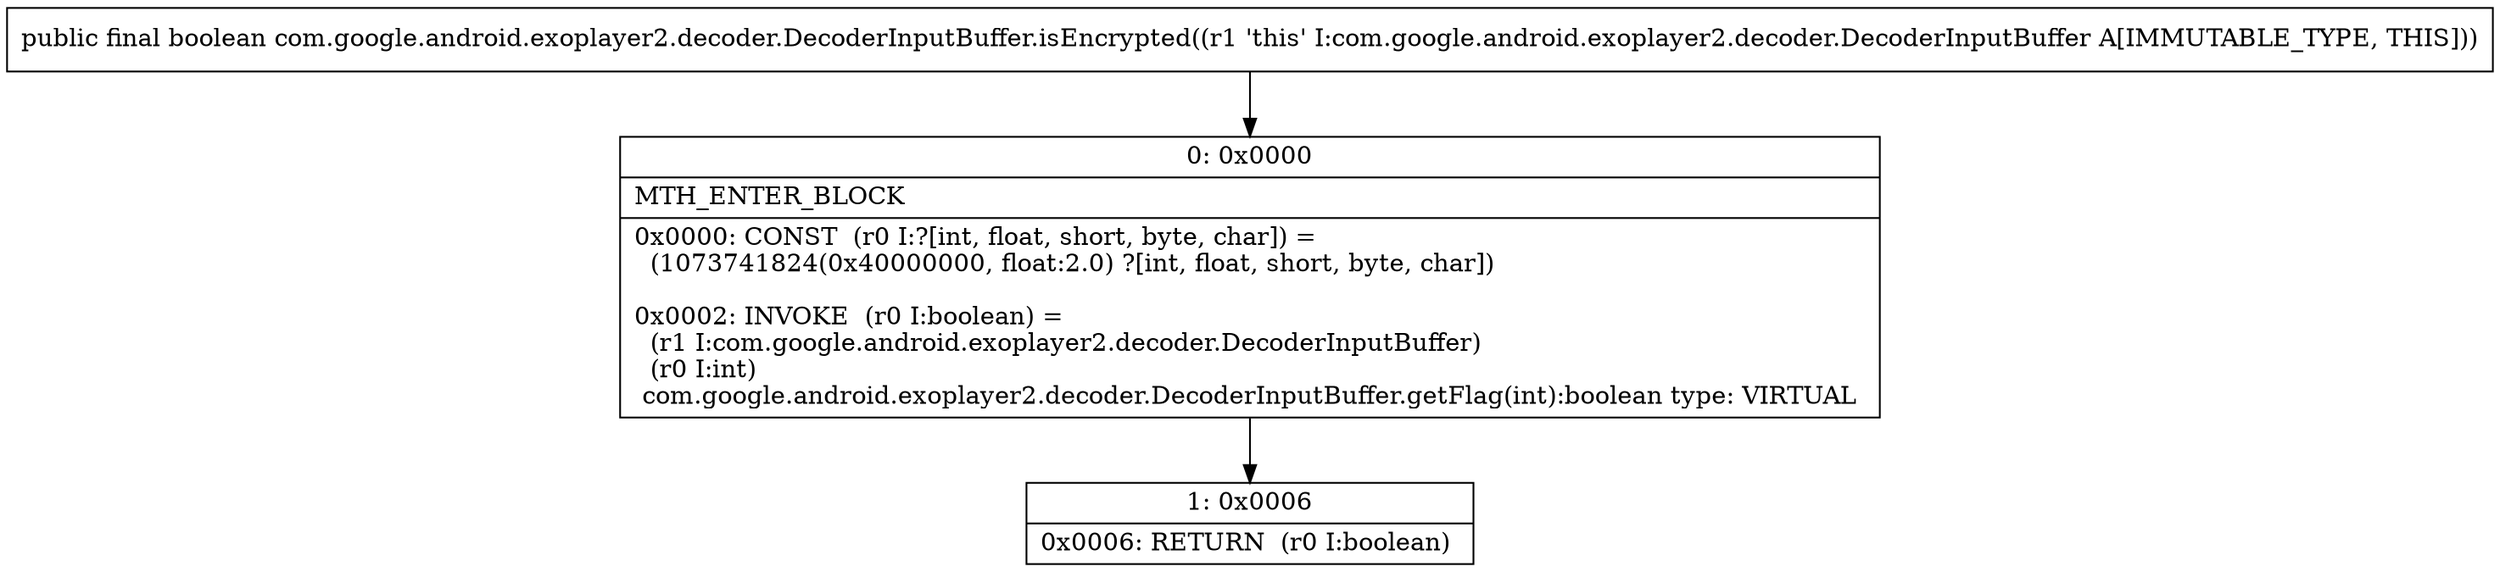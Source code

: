 digraph "CFG forcom.google.android.exoplayer2.decoder.DecoderInputBuffer.isEncrypted()Z" {
Node_0 [shape=record,label="{0\:\ 0x0000|MTH_ENTER_BLOCK\l|0x0000: CONST  (r0 I:?[int, float, short, byte, char]) = \l  (1073741824(0x40000000, float:2.0) ?[int, float, short, byte, char])\l \l0x0002: INVOKE  (r0 I:boolean) = \l  (r1 I:com.google.android.exoplayer2.decoder.DecoderInputBuffer)\l  (r0 I:int)\l com.google.android.exoplayer2.decoder.DecoderInputBuffer.getFlag(int):boolean type: VIRTUAL \l}"];
Node_1 [shape=record,label="{1\:\ 0x0006|0x0006: RETURN  (r0 I:boolean) \l}"];
MethodNode[shape=record,label="{public final boolean com.google.android.exoplayer2.decoder.DecoderInputBuffer.isEncrypted((r1 'this' I:com.google.android.exoplayer2.decoder.DecoderInputBuffer A[IMMUTABLE_TYPE, THIS])) }"];
MethodNode -> Node_0;
Node_0 -> Node_1;
}

